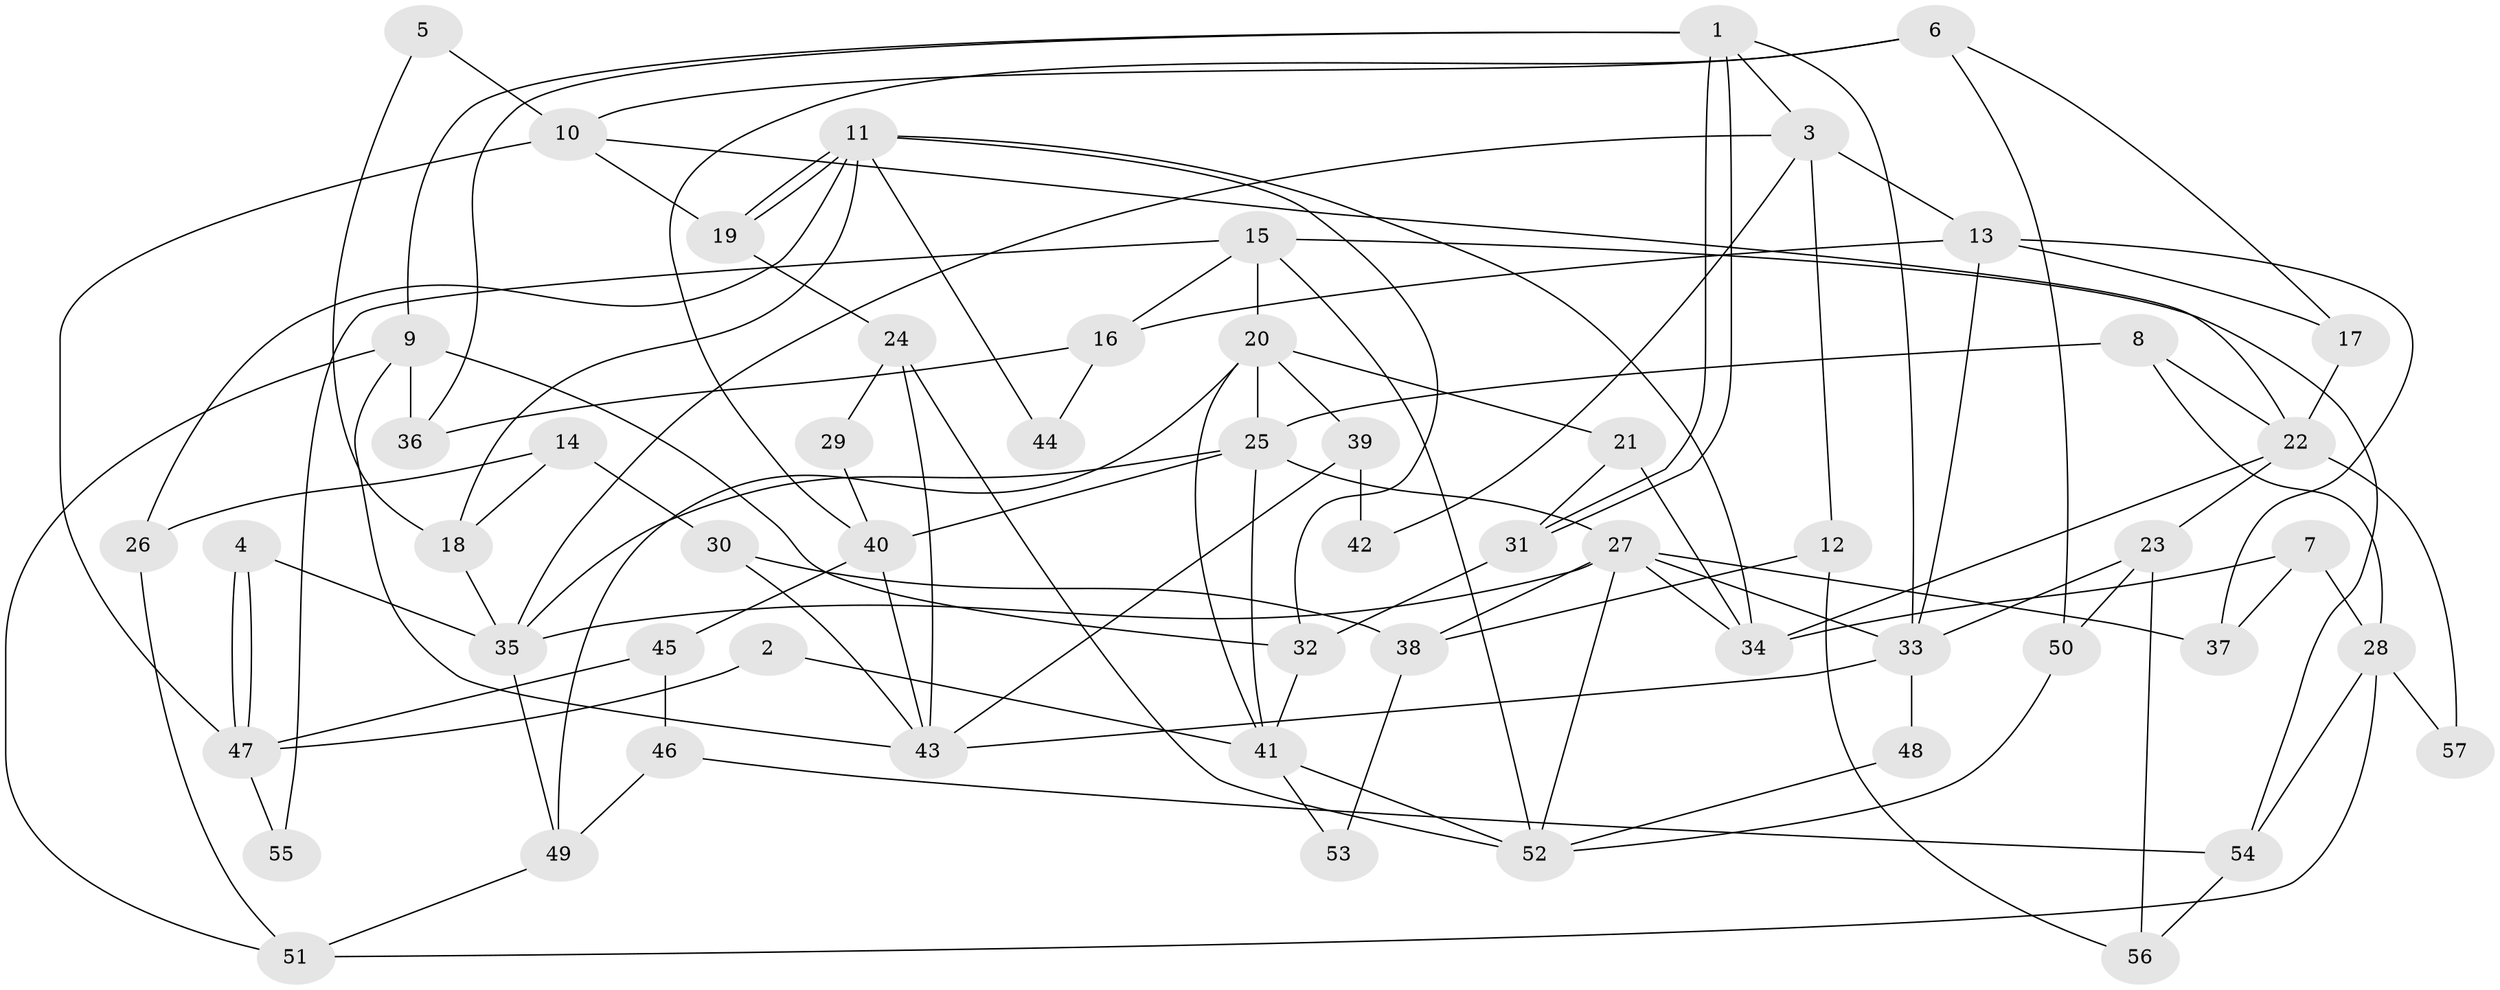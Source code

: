 // coarse degree distribution, {6: 0.19444444444444445, 2: 0.16666666666666666, 5: 0.1111111111111111, 7: 0.08333333333333333, 3: 0.16666666666666666, 4: 0.1388888888888889, 9: 0.08333333333333333, 8: 0.027777777777777776, 10: 0.027777777777777776}
// Generated by graph-tools (version 1.1) at 2025/42/03/06/25 10:42:01]
// undirected, 57 vertices, 114 edges
graph export_dot {
graph [start="1"]
  node [color=gray90,style=filled];
  1;
  2;
  3;
  4;
  5;
  6;
  7;
  8;
  9;
  10;
  11;
  12;
  13;
  14;
  15;
  16;
  17;
  18;
  19;
  20;
  21;
  22;
  23;
  24;
  25;
  26;
  27;
  28;
  29;
  30;
  31;
  32;
  33;
  34;
  35;
  36;
  37;
  38;
  39;
  40;
  41;
  42;
  43;
  44;
  45;
  46;
  47;
  48;
  49;
  50;
  51;
  52;
  53;
  54;
  55;
  56;
  57;
  1 -- 31;
  1 -- 31;
  1 -- 33;
  1 -- 3;
  1 -- 9;
  1 -- 36;
  2 -- 47;
  2 -- 41;
  3 -- 13;
  3 -- 12;
  3 -- 35;
  3 -- 42;
  4 -- 47;
  4 -- 47;
  4 -- 35;
  5 -- 10;
  5 -- 18;
  6 -- 17;
  6 -- 50;
  6 -- 10;
  6 -- 40;
  7 -- 28;
  7 -- 34;
  7 -- 37;
  8 -- 25;
  8 -- 22;
  8 -- 28;
  9 -- 43;
  9 -- 32;
  9 -- 36;
  9 -- 51;
  10 -- 47;
  10 -- 19;
  10 -- 22;
  11 -- 19;
  11 -- 19;
  11 -- 32;
  11 -- 18;
  11 -- 26;
  11 -- 34;
  11 -- 44;
  12 -- 38;
  12 -- 56;
  13 -- 33;
  13 -- 37;
  13 -- 16;
  13 -- 17;
  14 -- 18;
  14 -- 26;
  14 -- 30;
  15 -- 16;
  15 -- 20;
  15 -- 52;
  15 -- 54;
  15 -- 55;
  16 -- 36;
  16 -- 44;
  17 -- 22;
  18 -- 35;
  19 -- 24;
  20 -- 25;
  20 -- 41;
  20 -- 21;
  20 -- 39;
  20 -- 49;
  21 -- 34;
  21 -- 31;
  22 -- 34;
  22 -- 23;
  22 -- 57;
  23 -- 56;
  23 -- 33;
  23 -- 50;
  24 -- 52;
  24 -- 29;
  24 -- 43;
  25 -- 27;
  25 -- 35;
  25 -- 40;
  25 -- 41;
  26 -- 51;
  27 -- 52;
  27 -- 33;
  27 -- 34;
  27 -- 35;
  27 -- 37;
  27 -- 38;
  28 -- 51;
  28 -- 54;
  28 -- 57;
  29 -- 40;
  30 -- 43;
  30 -- 38;
  31 -- 32;
  32 -- 41;
  33 -- 43;
  33 -- 48;
  35 -- 49;
  38 -- 53;
  39 -- 43;
  39 -- 42;
  40 -- 43;
  40 -- 45;
  41 -- 52;
  41 -- 53;
  45 -- 46;
  45 -- 47;
  46 -- 54;
  46 -- 49;
  47 -- 55;
  48 -- 52;
  49 -- 51;
  50 -- 52;
  54 -- 56;
}
